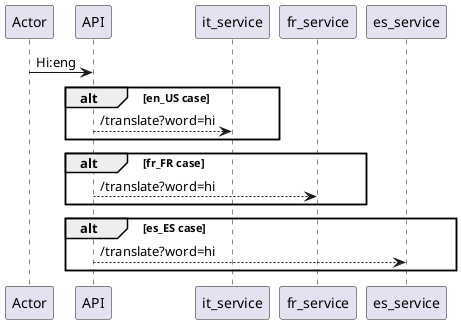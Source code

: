 @startuml

Actor -> API: Hi:eng

alt en_US case
    API --> it_service: /translate?word=hi
end

alt fr_FR case
    API --> fr_service: /translate?word=hi
end

alt es_ES case
    API --> es_service: /translate?word=hi
end

@enduml